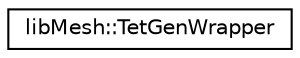 digraph "类继承关系图"
{
 // INTERACTIVE_SVG=YES
  edge [fontname="Helvetica",fontsize="10",labelfontname="Helvetica",labelfontsize="10"];
  node [fontname="Helvetica",fontsize="10",shape=record];
  rankdir="LR";
  Node1 [label="libMesh::TetGenWrapper",height=0.2,width=0.4,color="black", fillcolor="white", style="filled",URL="$classlibMesh_1_1TetGenWrapper.html",tooltip="The TetGenWrapper provides an interface for basic access to TetGen data structures and methods..."];
}

